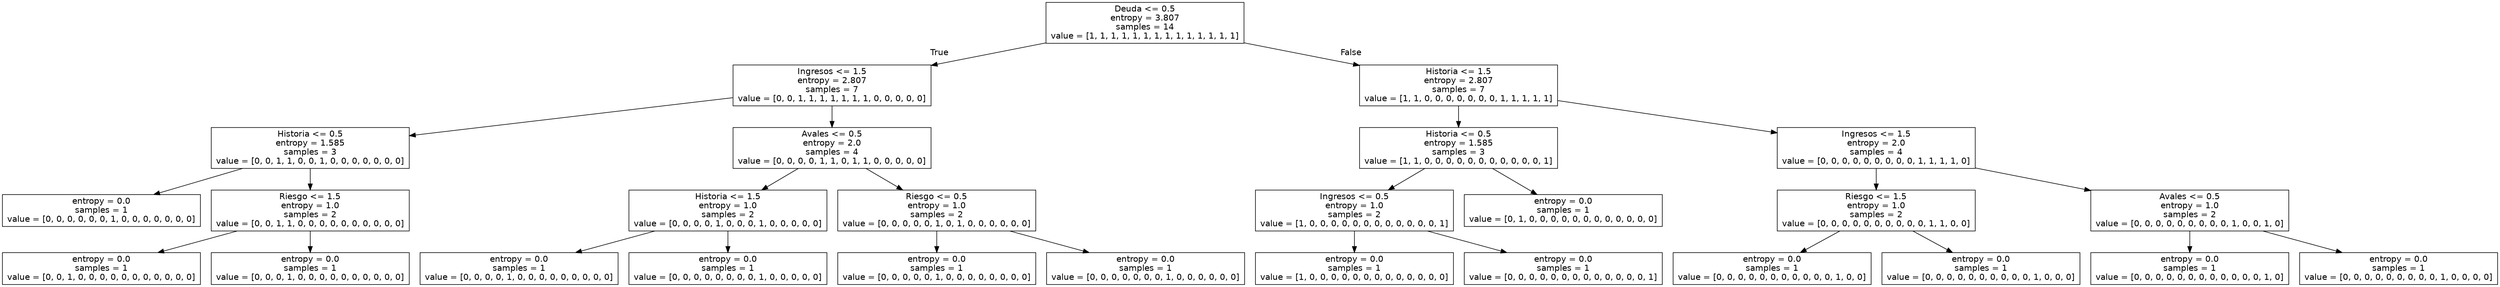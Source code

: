 digraph Tree {
node [shape=box, fontname="helvetica"] ;
edge [fontname="helvetica"] ;
0 [label="Deuda <= 0.5\nentropy = 3.807\nsamples = 14\nvalue = [1, 1, 1, 1, 1, 1, 1, 1, 1, 1, 1, 1, 1, 1]"] ;
1 [label="Ingresos <= 1.5\nentropy = 2.807\nsamples = 7\nvalue = [0, 0, 1, 1, 1, 1, 1, 1, 1, 0, 0, 0, 0, 0]"] ;
0 -> 1 [labeldistance=2.5, labelangle=45, headlabel="True"] ;
2 [label="Historia <= 0.5\nentropy = 1.585\nsamples = 3\nvalue = [0, 0, 1, 1, 0, 0, 1, 0, 0, 0, 0, 0, 0, 0]"] ;
1 -> 2 ;
3 [label="entropy = 0.0\nsamples = 1\nvalue = [0, 0, 0, 0, 0, 0, 1, 0, 0, 0, 0, 0, 0, 0]"] ;
2 -> 3 ;
4 [label="Riesgo <= 1.5\nentropy = 1.0\nsamples = 2\nvalue = [0, 0, 1, 1, 0, 0, 0, 0, 0, 0, 0, 0, 0, 0]"] ;
2 -> 4 ;
5 [label="entropy = 0.0\nsamples = 1\nvalue = [0, 0, 1, 0, 0, 0, 0, 0, 0, 0, 0, 0, 0, 0]"] ;
4 -> 5 ;
6 [label="entropy = 0.0\nsamples = 1\nvalue = [0, 0, 0, 1, 0, 0, 0, 0, 0, 0, 0, 0, 0, 0]"] ;
4 -> 6 ;
7 [label="Avales <= 0.5\nentropy = 2.0\nsamples = 4\nvalue = [0, 0, 0, 0, 1, 1, 0, 1, 1, 0, 0, 0, 0, 0]"] ;
1 -> 7 ;
8 [label="Historia <= 1.5\nentropy = 1.0\nsamples = 2\nvalue = [0, 0, 0, 0, 1, 0, 0, 0, 1, 0, 0, 0, 0, 0]"] ;
7 -> 8 ;
9 [label="entropy = 0.0\nsamples = 1\nvalue = [0, 0, 0, 0, 1, 0, 0, 0, 0, 0, 0, 0, 0, 0]"] ;
8 -> 9 ;
10 [label="entropy = 0.0\nsamples = 1\nvalue = [0, 0, 0, 0, 0, 0, 0, 0, 1, 0, 0, 0, 0, 0]"] ;
8 -> 10 ;
11 [label="Riesgo <= 0.5\nentropy = 1.0\nsamples = 2\nvalue = [0, 0, 0, 0, 0, 1, 0, 1, 0, 0, 0, 0, 0, 0]"] ;
7 -> 11 ;
12 [label="entropy = 0.0\nsamples = 1\nvalue = [0, 0, 0, 0, 0, 1, 0, 0, 0, 0, 0, 0, 0, 0]"] ;
11 -> 12 ;
13 [label="entropy = 0.0\nsamples = 1\nvalue = [0, 0, 0, 0, 0, 0, 0, 1, 0, 0, 0, 0, 0, 0]"] ;
11 -> 13 ;
14 [label="Historia <= 1.5\nentropy = 2.807\nsamples = 7\nvalue = [1, 1, 0, 0, 0, 0, 0, 0, 0, 1, 1, 1, 1, 1]"] ;
0 -> 14 [labeldistance=2.5, labelangle=-45, headlabel="False"] ;
15 [label="Historia <= 0.5\nentropy = 1.585\nsamples = 3\nvalue = [1, 1, 0, 0, 0, 0, 0, 0, 0, 0, 0, 0, 0, 1]"] ;
14 -> 15 ;
16 [label="Ingresos <= 0.5\nentropy = 1.0\nsamples = 2\nvalue = [1, 0, 0, 0, 0, 0, 0, 0, 0, 0, 0, 0, 0, 1]"] ;
15 -> 16 ;
17 [label="entropy = 0.0\nsamples = 1\nvalue = [1, 0, 0, 0, 0, 0, 0, 0, 0, 0, 0, 0, 0, 0]"] ;
16 -> 17 ;
18 [label="entropy = 0.0\nsamples = 1\nvalue = [0, 0, 0, 0, 0, 0, 0, 0, 0, 0, 0, 0, 0, 1]"] ;
16 -> 18 ;
19 [label="entropy = 0.0\nsamples = 1\nvalue = [0, 1, 0, 0, 0, 0, 0, 0, 0, 0, 0, 0, 0, 0]"] ;
15 -> 19 ;
20 [label="Ingresos <= 1.5\nentropy = 2.0\nsamples = 4\nvalue = [0, 0, 0, 0, 0, 0, 0, 0, 0, 1, 1, 1, 1, 0]"] ;
14 -> 20 ;
21 [label="Riesgo <= 1.5\nentropy = 1.0\nsamples = 2\nvalue = [0, 0, 0, 0, 0, 0, 0, 0, 0, 0, 1, 1, 0, 0]"] ;
20 -> 21 ;
22 [label="entropy = 0.0\nsamples = 1\nvalue = [0, 0, 0, 0, 0, 0, 0, 0, 0, 0, 0, 1, 0, 0]"] ;
21 -> 22 ;
23 [label="entropy = 0.0\nsamples = 1\nvalue = [0, 0, 0, 0, 0, 0, 0, 0, 0, 0, 1, 0, 0, 0]"] ;
21 -> 23 ;
24 [label="Avales <= 0.5\nentropy = 1.0\nsamples = 2\nvalue = [0, 0, 0, 0, 0, 0, 0, 0, 0, 1, 0, 0, 1, 0]"] ;
20 -> 24 ;
25 [label="entropy = 0.0\nsamples = 1\nvalue = [0, 0, 0, 0, 0, 0, 0, 0, 0, 0, 0, 0, 1, 0]"] ;
24 -> 25 ;
26 [label="entropy = 0.0\nsamples = 1\nvalue = [0, 0, 0, 0, 0, 0, 0, 0, 0, 1, 0, 0, 0, 0]"] ;
24 -> 26 ;
}